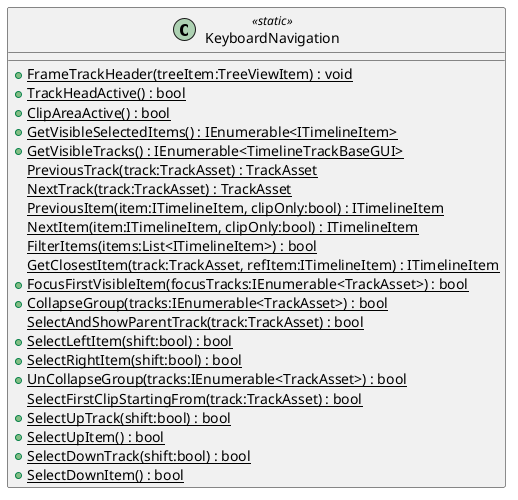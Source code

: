 @startuml
class KeyboardNavigation <<static>> {
    + {static} FrameTrackHeader(treeItem:TreeViewItem) : void
    + {static} TrackHeadActive() : bool
    + {static} ClipAreaActive() : bool
    + {static} GetVisibleSelectedItems() : IEnumerable<ITimelineItem>
    + {static} GetVisibleTracks() : IEnumerable<TimelineTrackBaseGUI>
    {static} PreviousTrack(track:TrackAsset) : TrackAsset
    {static} NextTrack(track:TrackAsset) : TrackAsset
    {static} PreviousItem(item:ITimelineItem, clipOnly:bool) : ITimelineItem
    {static} NextItem(item:ITimelineItem, clipOnly:bool) : ITimelineItem
    {static} FilterItems(items:List<ITimelineItem>) : bool
    {static} GetClosestItem(track:TrackAsset, refItem:ITimelineItem) : ITimelineItem
    + {static} FocusFirstVisibleItem(focusTracks:IEnumerable<TrackAsset>) : bool
    + {static} CollapseGroup(tracks:IEnumerable<TrackAsset>) : bool
    {static} SelectAndShowParentTrack(track:TrackAsset) : bool
    + {static} SelectLeftItem(shift:bool) : bool
    + {static} SelectRightItem(shift:bool) : bool
    + {static} UnCollapseGroup(tracks:IEnumerable<TrackAsset>) : bool
    {static} SelectFirstClipStartingFrom(track:TrackAsset) : bool
    + {static} SelectUpTrack(shift:bool) : bool
    + {static} SelectUpItem() : bool
    + {static} SelectDownTrack(shift:bool) : bool
    + {static} SelectDownItem() : bool
}
@enduml
